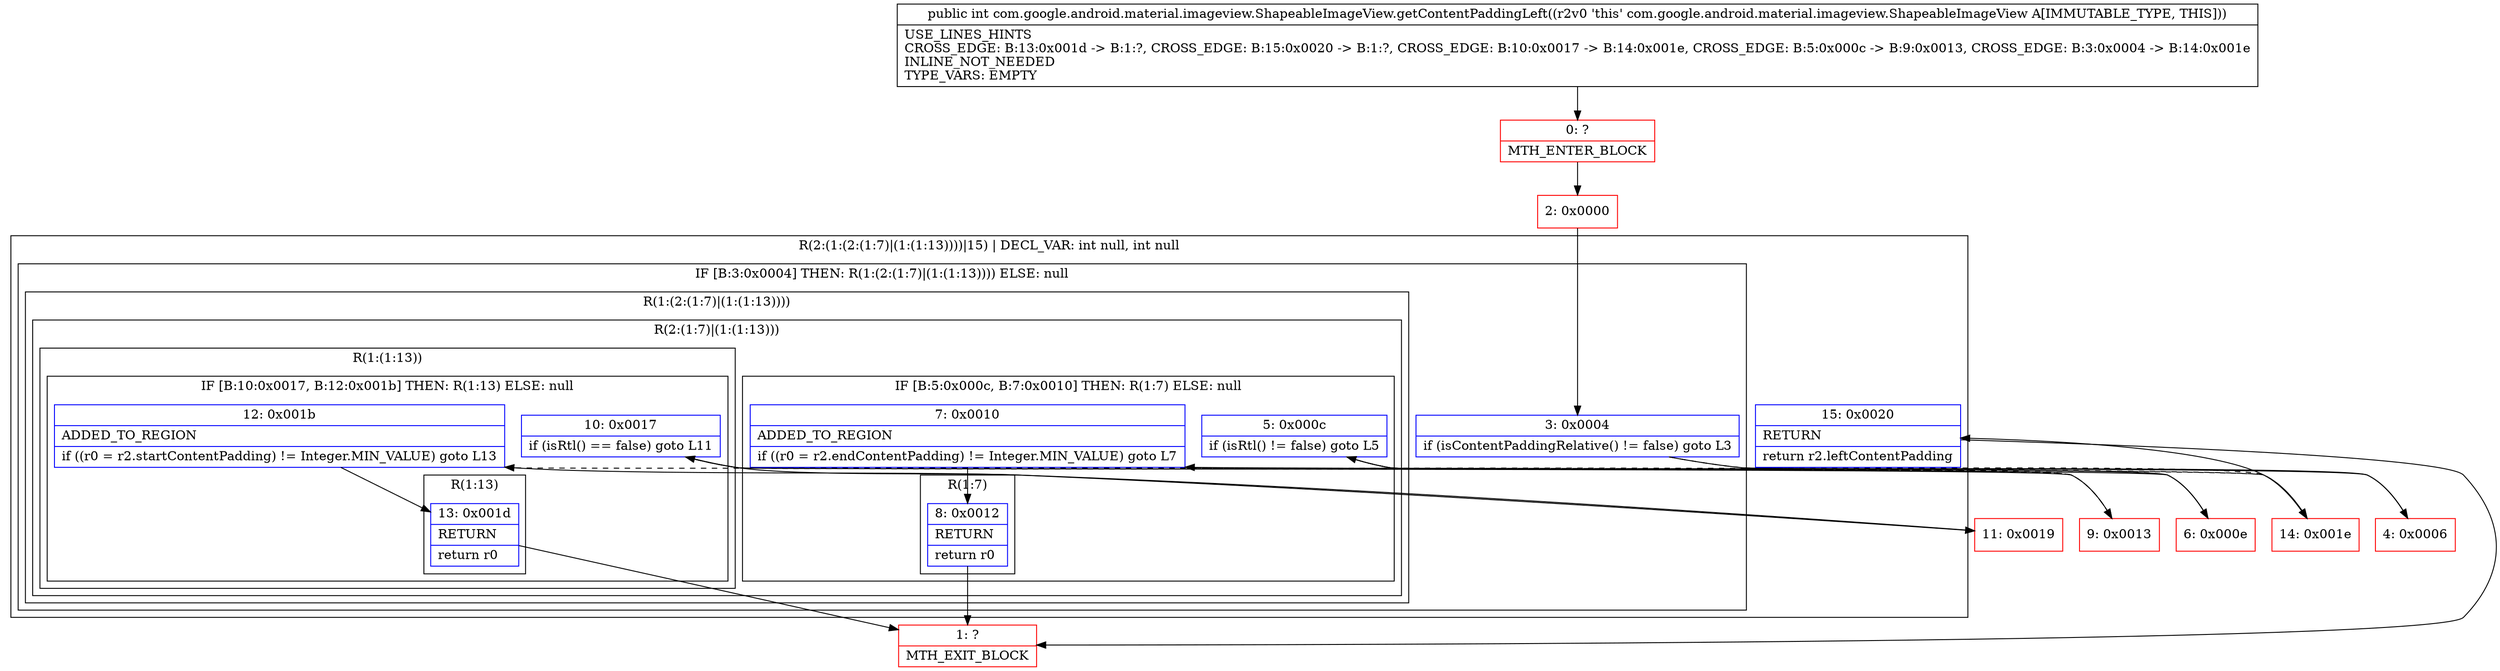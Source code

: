 digraph "CFG forcom.google.android.material.imageview.ShapeableImageView.getContentPaddingLeft()I" {
subgraph cluster_Region_1610235387 {
label = "R(2:(1:(2:(1:7)|(1:(1:13))))|15) | DECL_VAR: int null, int null\l";
node [shape=record,color=blue];
subgraph cluster_IfRegion_499175756 {
label = "IF [B:3:0x0004] THEN: R(1:(2:(1:7)|(1:(1:13)))) ELSE: null";
node [shape=record,color=blue];
Node_3 [shape=record,label="{3\:\ 0x0004|if (isContentPaddingRelative() != false) goto L3\l}"];
subgraph cluster_Region_441995007 {
label = "R(1:(2:(1:7)|(1:(1:13))))";
node [shape=record,color=blue];
subgraph cluster_Region_2146722236 {
label = "R(2:(1:7)|(1:(1:13)))";
node [shape=record,color=blue];
subgraph cluster_IfRegion_1903140444 {
label = "IF [B:5:0x000c, B:7:0x0010] THEN: R(1:7) ELSE: null";
node [shape=record,color=blue];
Node_5 [shape=record,label="{5\:\ 0x000c|if (isRtl() != false) goto L5\l}"];
Node_7 [shape=record,label="{7\:\ 0x0010|ADDED_TO_REGION\l|if ((r0 = r2.endContentPadding) != Integer.MIN_VALUE) goto L7\l}"];
subgraph cluster_Region_1782479756 {
label = "R(1:7)";
node [shape=record,color=blue];
Node_8 [shape=record,label="{8\:\ 0x0012|RETURN\l|return r0\l}"];
}
}
subgraph cluster_Region_852098946 {
label = "R(1:(1:13))";
node [shape=record,color=blue];
subgraph cluster_IfRegion_1860993510 {
label = "IF [B:10:0x0017, B:12:0x001b] THEN: R(1:13) ELSE: null";
node [shape=record,color=blue];
Node_10 [shape=record,label="{10\:\ 0x0017|if (isRtl() == false) goto L11\l}"];
Node_12 [shape=record,label="{12\:\ 0x001b|ADDED_TO_REGION\l|if ((r0 = r2.startContentPadding) != Integer.MIN_VALUE) goto L13\l}"];
subgraph cluster_Region_1677491993 {
label = "R(1:13)";
node [shape=record,color=blue];
Node_13 [shape=record,label="{13\:\ 0x001d|RETURN\l|return r0\l}"];
}
}
}
}
}
}
Node_15 [shape=record,label="{15\:\ 0x0020|RETURN\l|return r2.leftContentPadding\l}"];
}
Node_0 [shape=record,color=red,label="{0\:\ ?|MTH_ENTER_BLOCK\l}"];
Node_2 [shape=record,color=red,label="{2\:\ 0x0000}"];
Node_4 [shape=record,color=red,label="{4\:\ 0x0006}"];
Node_6 [shape=record,color=red,label="{6\:\ 0x000e}"];
Node_1 [shape=record,color=red,label="{1\:\ ?|MTH_EXIT_BLOCK\l}"];
Node_9 [shape=record,color=red,label="{9\:\ 0x0013}"];
Node_11 [shape=record,color=red,label="{11\:\ 0x0019}"];
Node_14 [shape=record,color=red,label="{14\:\ 0x001e}"];
MethodNode[shape=record,label="{public int com.google.android.material.imageview.ShapeableImageView.getContentPaddingLeft((r2v0 'this' com.google.android.material.imageview.ShapeableImageView A[IMMUTABLE_TYPE, THIS]))  | USE_LINES_HINTS\lCROSS_EDGE: B:13:0x001d \-\> B:1:?, CROSS_EDGE: B:15:0x0020 \-\> B:1:?, CROSS_EDGE: B:10:0x0017 \-\> B:14:0x001e, CROSS_EDGE: B:5:0x000c \-\> B:9:0x0013, CROSS_EDGE: B:3:0x0004 \-\> B:14:0x001e\lINLINE_NOT_NEEDED\lTYPE_VARS: EMPTY\l}"];
MethodNode -> Node_0;Node_3 -> Node_4;
Node_3 -> Node_14[style=dashed];
Node_5 -> Node_6;
Node_5 -> Node_9[style=dashed];
Node_7 -> Node_8;
Node_7 -> Node_9[style=dashed];
Node_8 -> Node_1;
Node_10 -> Node_11;
Node_10 -> Node_14[style=dashed];
Node_12 -> Node_13;
Node_12 -> Node_14[style=dashed];
Node_13 -> Node_1;
Node_15 -> Node_1;
Node_0 -> Node_2;
Node_2 -> Node_3;
Node_4 -> Node_5;
Node_6 -> Node_7;
Node_9 -> Node_10;
Node_11 -> Node_12;
Node_14 -> Node_15;
}

